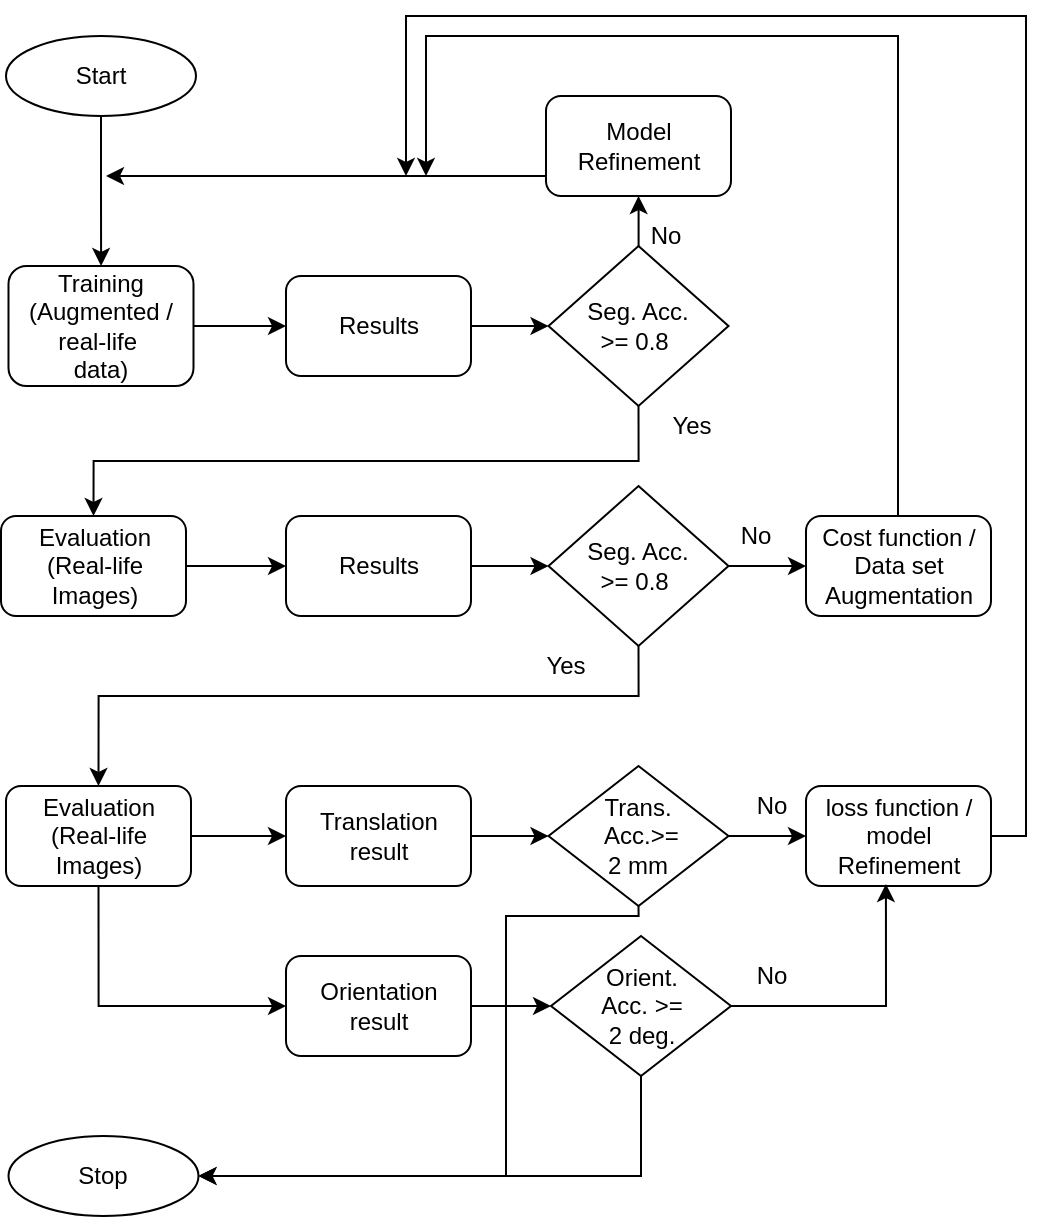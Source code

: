 <mxfile version="15.5.5" type="github">
  <diagram id="OslVOosWBatsHtp2FqWT" name="Page-1">
    <mxGraphModel dx="946" dy="1691" grid="1" gridSize="10" guides="1" tooltips="1" connect="1" arrows="1" fold="1" page="1" pageScale="1" pageWidth="850" pageHeight="1100" math="0" shadow="0">
      <root>
        <mxCell id="0" />
        <mxCell id="1" parent="0" />
        <mxCell id="BeqPGa5jMXs1MYdLPjbw-10" value="" style="edgeStyle=orthogonalEdgeStyle;rounded=0;orthogonalLoop=1;jettySize=auto;html=1;" parent="1" source="BeqPGa5jMXs1MYdLPjbw-6" target="BeqPGa5jMXs1MYdLPjbw-7" edge="1">
          <mxGeometry relative="1" as="geometry" />
        </mxCell>
        <mxCell id="BeqPGa5jMXs1MYdLPjbw-6" value="Start" style="ellipse;whiteSpace=wrap;html=1;" parent="1" vertex="1">
          <mxGeometry x="70" width="95" height="40" as="geometry" />
        </mxCell>
        <mxCell id="UML90ALtm5ZFzDacVVyh-2" value="" style="edgeStyle=orthogonalEdgeStyle;rounded=0;orthogonalLoop=1;jettySize=auto;html=1;" parent="1" source="BeqPGa5jMXs1MYdLPjbw-7" target="BeqPGa5jMXs1MYdLPjbw-15" edge="1">
          <mxGeometry relative="1" as="geometry" />
        </mxCell>
        <mxCell id="BeqPGa5jMXs1MYdLPjbw-7" value="Training&lt;br&gt;(Augmented / real-life&amp;nbsp;&lt;br&gt;data)" style="rounded=1;whiteSpace=wrap;html=1;" parent="1" vertex="1">
          <mxGeometry x="71.25" y="115" width="92.5" height="60" as="geometry" />
        </mxCell>
        <mxCell id="BeqPGa5jMXs1MYdLPjbw-78" value="" style="edgeStyle=orthogonalEdgeStyle;rounded=0;orthogonalLoop=1;jettySize=auto;html=1;" parent="1" source="BeqPGa5jMXs1MYdLPjbw-9" target="BeqPGa5jMXs1MYdLPjbw-68" edge="1">
          <mxGeometry relative="1" as="geometry" />
        </mxCell>
        <mxCell id="BeqPGa5jMXs1MYdLPjbw-9" value="Evaluation&lt;br&gt;(Real-life&lt;br&gt;Images)" style="rounded=1;whiteSpace=wrap;html=1;" parent="1" vertex="1">
          <mxGeometry x="67.5" y="240" width="92.5" height="50" as="geometry" />
        </mxCell>
        <mxCell id="BeqPGa5jMXs1MYdLPjbw-45" value="" style="edgeStyle=orthogonalEdgeStyle;rounded=0;orthogonalLoop=1;jettySize=auto;html=1;" parent="1" source="BeqPGa5jMXs1MYdLPjbw-15" target="BeqPGa5jMXs1MYdLPjbw-33" edge="1">
          <mxGeometry relative="1" as="geometry" />
        </mxCell>
        <mxCell id="BeqPGa5jMXs1MYdLPjbw-15" value="Results" style="rounded=1;whiteSpace=wrap;html=1;" parent="1" vertex="1">
          <mxGeometry x="210" y="120" width="92.5" height="50" as="geometry" />
        </mxCell>
        <mxCell id="BeqPGa5jMXs1MYdLPjbw-49" value="" style="edgeStyle=orthogonalEdgeStyle;rounded=0;orthogonalLoop=1;jettySize=auto;html=1;" parent="1" source="BeqPGa5jMXs1MYdLPjbw-33" target="BeqPGa5jMXs1MYdLPjbw-48" edge="1">
          <mxGeometry relative="1" as="geometry" />
        </mxCell>
        <mxCell id="Aetyjbb1jliUB70HU3hA-2" style="edgeStyle=orthogonalEdgeStyle;rounded=0;orthogonalLoop=1;jettySize=auto;html=1;exitX=0.5;exitY=1;exitDx=0;exitDy=0;entryX=0.5;entryY=0;entryDx=0;entryDy=0;" edge="1" parent="1" source="BeqPGa5jMXs1MYdLPjbw-33" target="BeqPGa5jMXs1MYdLPjbw-9">
          <mxGeometry relative="1" as="geometry" />
        </mxCell>
        <mxCell id="BeqPGa5jMXs1MYdLPjbw-33" value="Seg. Acc.&lt;br&gt;&amp;gt;= 0.8&amp;nbsp;" style="rhombus;whiteSpace=wrap;html=1;" parent="1" vertex="1">
          <mxGeometry x="341.25" y="105" width="90" height="80" as="geometry" />
        </mxCell>
        <mxCell id="BeqPGa5jMXs1MYdLPjbw-51" style="edgeStyle=orthogonalEdgeStyle;rounded=0;orthogonalLoop=1;jettySize=auto;html=1;" parent="1" source="BeqPGa5jMXs1MYdLPjbw-48" edge="1">
          <mxGeometry relative="1" as="geometry">
            <mxPoint x="120" y="70" as="targetPoint" />
            <Array as="points">
              <mxPoint x="120" y="70" />
            </Array>
          </mxGeometry>
        </mxCell>
        <mxCell id="BeqPGa5jMXs1MYdLPjbw-48" value="Model Refinement" style="rounded=1;whiteSpace=wrap;html=1;" parent="1" vertex="1">
          <mxGeometry x="340" y="30" width="92.5" height="50" as="geometry" />
        </mxCell>
        <mxCell id="BeqPGa5jMXs1MYdLPjbw-52" value="No" style="text;html=1;strokeColor=none;fillColor=none;align=center;verticalAlign=middle;whiteSpace=wrap;rounded=0;" parent="1" vertex="1">
          <mxGeometry x="380" y="90" width="40" height="20" as="geometry" />
        </mxCell>
        <mxCell id="BeqPGa5jMXs1MYdLPjbw-80" value="" style="edgeStyle=orthogonalEdgeStyle;rounded=0;orthogonalLoop=1;jettySize=auto;html=1;" parent="1" source="BeqPGa5jMXs1MYdLPjbw-68" target="BeqPGa5jMXs1MYdLPjbw-79" edge="1">
          <mxGeometry relative="1" as="geometry" />
        </mxCell>
        <mxCell id="BeqPGa5jMXs1MYdLPjbw-68" value="Results" style="rounded=1;whiteSpace=wrap;html=1;" parent="1" vertex="1">
          <mxGeometry x="210" y="240" width="92.5" height="50" as="geometry" />
        </mxCell>
        <mxCell id="BeqPGa5jMXs1MYdLPjbw-85" value="" style="edgeStyle=orthogonalEdgeStyle;rounded=0;orthogonalLoop=1;jettySize=auto;html=1;" parent="1" source="BeqPGa5jMXs1MYdLPjbw-79" target="BeqPGa5jMXs1MYdLPjbw-84" edge="1">
          <mxGeometry relative="1" as="geometry" />
        </mxCell>
        <mxCell id="Aetyjbb1jliUB70HU3hA-14" style="edgeStyle=orthogonalEdgeStyle;rounded=0;orthogonalLoop=1;jettySize=auto;html=1;entryX=0.5;entryY=0;entryDx=0;entryDy=0;exitX=0.5;exitY=1;exitDx=0;exitDy=0;" edge="1" parent="1" source="BeqPGa5jMXs1MYdLPjbw-79" target="Aetyjbb1jliUB70HU3hA-3">
          <mxGeometry relative="1" as="geometry">
            <Array as="points">
              <mxPoint x="386" y="330" />
              <mxPoint x="116" y="330" />
            </Array>
          </mxGeometry>
        </mxCell>
        <mxCell id="BeqPGa5jMXs1MYdLPjbw-79" value="Seg. Acc.&lt;br&gt;&amp;gt;= 0.8&amp;nbsp;" style="rhombus;whiteSpace=wrap;html=1;" parent="1" vertex="1">
          <mxGeometry x="341.25" y="225" width="90" height="80" as="geometry" />
        </mxCell>
        <mxCell id="BeqPGa5jMXs1MYdLPjbw-82" value="No" style="text;html=1;strokeColor=none;fillColor=none;align=center;verticalAlign=middle;whiteSpace=wrap;rounded=0;" parent="1" vertex="1">
          <mxGeometry x="425" y="240" width="40" height="20" as="geometry" />
        </mxCell>
        <mxCell id="BeqPGa5jMXs1MYdLPjbw-86" style="edgeStyle=orthogonalEdgeStyle;rounded=0;orthogonalLoop=1;jettySize=auto;html=1;exitX=1;exitY=0.5;exitDx=0;exitDy=0;" parent="1" source="BeqPGa5jMXs1MYdLPjbw-84" edge="1">
          <mxGeometry relative="1" as="geometry">
            <mxPoint x="280" y="70" as="targetPoint" />
            <Array as="points">
              <mxPoint x="516" y="265" />
              <mxPoint x="516" />
              <mxPoint x="280" />
            </Array>
          </mxGeometry>
        </mxCell>
        <mxCell id="BeqPGa5jMXs1MYdLPjbw-84" value="Cost function /&lt;br&gt;Data set Augmentation" style="rounded=1;whiteSpace=wrap;html=1;" parent="1" vertex="1">
          <mxGeometry x="470" y="240" width="92.5" height="50" as="geometry" />
        </mxCell>
        <mxCell id="BeqPGa5jMXs1MYdLPjbw-94" value="Yes" style="text;html=1;strokeColor=none;fillColor=none;align=center;verticalAlign=middle;whiteSpace=wrap;rounded=0;" parent="1" vertex="1">
          <mxGeometry x="330" y="305" width="40" height="20" as="geometry" />
        </mxCell>
        <mxCell id="Aetyjbb1jliUB70HU3hA-12" value="" style="edgeStyle=orthogonalEdgeStyle;rounded=0;orthogonalLoop=1;jettySize=auto;html=1;" edge="1" parent="1" source="Aetyjbb1jliUB70HU3hA-3" target="Aetyjbb1jliUB70HU3hA-4">
          <mxGeometry relative="1" as="geometry" />
        </mxCell>
        <mxCell id="Aetyjbb1jliUB70HU3hA-22" style="edgeStyle=orthogonalEdgeStyle;rounded=0;orthogonalLoop=1;jettySize=auto;html=1;entryX=0;entryY=0.5;entryDx=0;entryDy=0;exitX=0.5;exitY=1;exitDx=0;exitDy=0;" edge="1" parent="1" source="Aetyjbb1jliUB70HU3hA-3" target="Aetyjbb1jliUB70HU3hA-21">
          <mxGeometry relative="1" as="geometry" />
        </mxCell>
        <mxCell id="Aetyjbb1jliUB70HU3hA-3" value="Evaluation&lt;br&gt;(Real-life&lt;br&gt;Images)" style="rounded=1;whiteSpace=wrap;html=1;" vertex="1" parent="1">
          <mxGeometry x="70" y="375" width="92.5" height="50" as="geometry" />
        </mxCell>
        <mxCell id="Aetyjbb1jliUB70HU3hA-17" value="" style="edgeStyle=orthogonalEdgeStyle;rounded=0;orthogonalLoop=1;jettySize=auto;html=1;" edge="1" parent="1" source="Aetyjbb1jliUB70HU3hA-4" target="Aetyjbb1jliUB70HU3hA-6">
          <mxGeometry relative="1" as="geometry" />
        </mxCell>
        <mxCell id="Aetyjbb1jliUB70HU3hA-4" value="Translation result" style="rounded=1;whiteSpace=wrap;html=1;" vertex="1" parent="1">
          <mxGeometry x="210" y="375" width="92.5" height="50" as="geometry" />
        </mxCell>
        <mxCell id="Aetyjbb1jliUB70HU3hA-10" value="" style="edgeStyle=orthogonalEdgeStyle;rounded=0;orthogonalLoop=1;jettySize=auto;html=1;" edge="1" parent="1" source="Aetyjbb1jliUB70HU3hA-6" target="Aetyjbb1jliUB70HU3hA-7">
          <mxGeometry relative="1" as="geometry" />
        </mxCell>
        <mxCell id="Aetyjbb1jliUB70HU3hA-26" style="edgeStyle=orthogonalEdgeStyle;rounded=0;orthogonalLoop=1;jettySize=auto;html=1;entryX=1;entryY=0.5;entryDx=0;entryDy=0;exitX=0.5;exitY=1;exitDx=0;exitDy=0;" edge="1" parent="1" source="Aetyjbb1jliUB70HU3hA-6" target="Aetyjbb1jliUB70HU3hA-25">
          <mxGeometry relative="1" as="geometry">
            <Array as="points">
              <mxPoint x="386" y="440" />
              <mxPoint x="320" y="440" />
              <mxPoint x="320" y="570" />
            </Array>
          </mxGeometry>
        </mxCell>
        <mxCell id="Aetyjbb1jliUB70HU3hA-6" value="Trans.&lt;br&gt;&amp;nbsp;Acc.&amp;gt;= &lt;br&gt;2 mm" style="rhombus;whiteSpace=wrap;html=1;" vertex="1" parent="1">
          <mxGeometry x="341.25" y="365" width="90" height="70" as="geometry" />
        </mxCell>
        <mxCell id="Aetyjbb1jliUB70HU3hA-24" style="edgeStyle=orthogonalEdgeStyle;rounded=0;orthogonalLoop=1;jettySize=auto;html=1;" edge="1" parent="1" source="Aetyjbb1jliUB70HU3hA-7">
          <mxGeometry relative="1" as="geometry">
            <mxPoint x="270" y="70" as="targetPoint" />
            <Array as="points">
              <mxPoint x="580" y="400" />
              <mxPoint x="580" y="-10" />
              <mxPoint x="270" y="-10" />
            </Array>
          </mxGeometry>
        </mxCell>
        <mxCell id="Aetyjbb1jliUB70HU3hA-7" value="loss function / model Refinement" style="rounded=1;whiteSpace=wrap;html=1;" vertex="1" parent="1">
          <mxGeometry x="470" y="375" width="92.5" height="50" as="geometry" />
        </mxCell>
        <mxCell id="Aetyjbb1jliUB70HU3hA-8" value="Yes" style="text;html=1;strokeColor=none;fillColor=none;align=center;verticalAlign=middle;whiteSpace=wrap;rounded=0;" vertex="1" parent="1">
          <mxGeometry x="392.5" y="185" width="40" height="20" as="geometry" />
        </mxCell>
        <mxCell id="Aetyjbb1jliUB70HU3hA-9" value="No" style="text;html=1;strokeColor=none;fillColor=none;align=center;verticalAlign=middle;whiteSpace=wrap;rounded=0;" vertex="1" parent="1">
          <mxGeometry x="432.5" y="375" width="40" height="20" as="geometry" />
        </mxCell>
        <mxCell id="Aetyjbb1jliUB70HU3hA-18" style="edgeStyle=orthogonalEdgeStyle;rounded=0;orthogonalLoop=1;jettySize=auto;html=1;entryX=0.432;entryY=0.98;entryDx=0;entryDy=0;entryPerimeter=0;" edge="1" parent="1" source="Aetyjbb1jliUB70HU3hA-13" target="Aetyjbb1jliUB70HU3hA-7">
          <mxGeometry relative="1" as="geometry" />
        </mxCell>
        <mxCell id="Aetyjbb1jliUB70HU3hA-27" style="edgeStyle=orthogonalEdgeStyle;rounded=0;orthogonalLoop=1;jettySize=auto;html=1;entryX=1;entryY=0.5;entryDx=0;entryDy=0;exitX=0.5;exitY=1;exitDx=0;exitDy=0;" edge="1" parent="1" source="Aetyjbb1jliUB70HU3hA-13" target="Aetyjbb1jliUB70HU3hA-25">
          <mxGeometry relative="1" as="geometry" />
        </mxCell>
        <mxCell id="Aetyjbb1jliUB70HU3hA-13" value="Orient.&lt;br&gt;Acc. &amp;gt;= &lt;br&gt;2 deg." style="rhombus;whiteSpace=wrap;html=1;" vertex="1" parent="1">
          <mxGeometry x="342.5" y="450" width="90" height="70" as="geometry" />
        </mxCell>
        <mxCell id="Aetyjbb1jliUB70HU3hA-19" value="No" style="text;html=1;strokeColor=none;fillColor=none;align=center;verticalAlign=middle;whiteSpace=wrap;rounded=0;" vertex="1" parent="1">
          <mxGeometry x="432.5" y="460" width="40" height="20" as="geometry" />
        </mxCell>
        <mxCell id="Aetyjbb1jliUB70HU3hA-23" value="" style="edgeStyle=orthogonalEdgeStyle;rounded=0;orthogonalLoop=1;jettySize=auto;html=1;" edge="1" parent="1" source="Aetyjbb1jliUB70HU3hA-21" target="Aetyjbb1jliUB70HU3hA-13">
          <mxGeometry relative="1" as="geometry" />
        </mxCell>
        <mxCell id="Aetyjbb1jliUB70HU3hA-21" value="Orientation result" style="rounded=1;whiteSpace=wrap;html=1;" vertex="1" parent="1">
          <mxGeometry x="210" y="460" width="92.5" height="50" as="geometry" />
        </mxCell>
        <mxCell id="Aetyjbb1jliUB70HU3hA-25" value="Stop" style="ellipse;whiteSpace=wrap;html=1;" vertex="1" parent="1">
          <mxGeometry x="71.25" y="550" width="95" height="40" as="geometry" />
        </mxCell>
      </root>
    </mxGraphModel>
  </diagram>
</mxfile>
